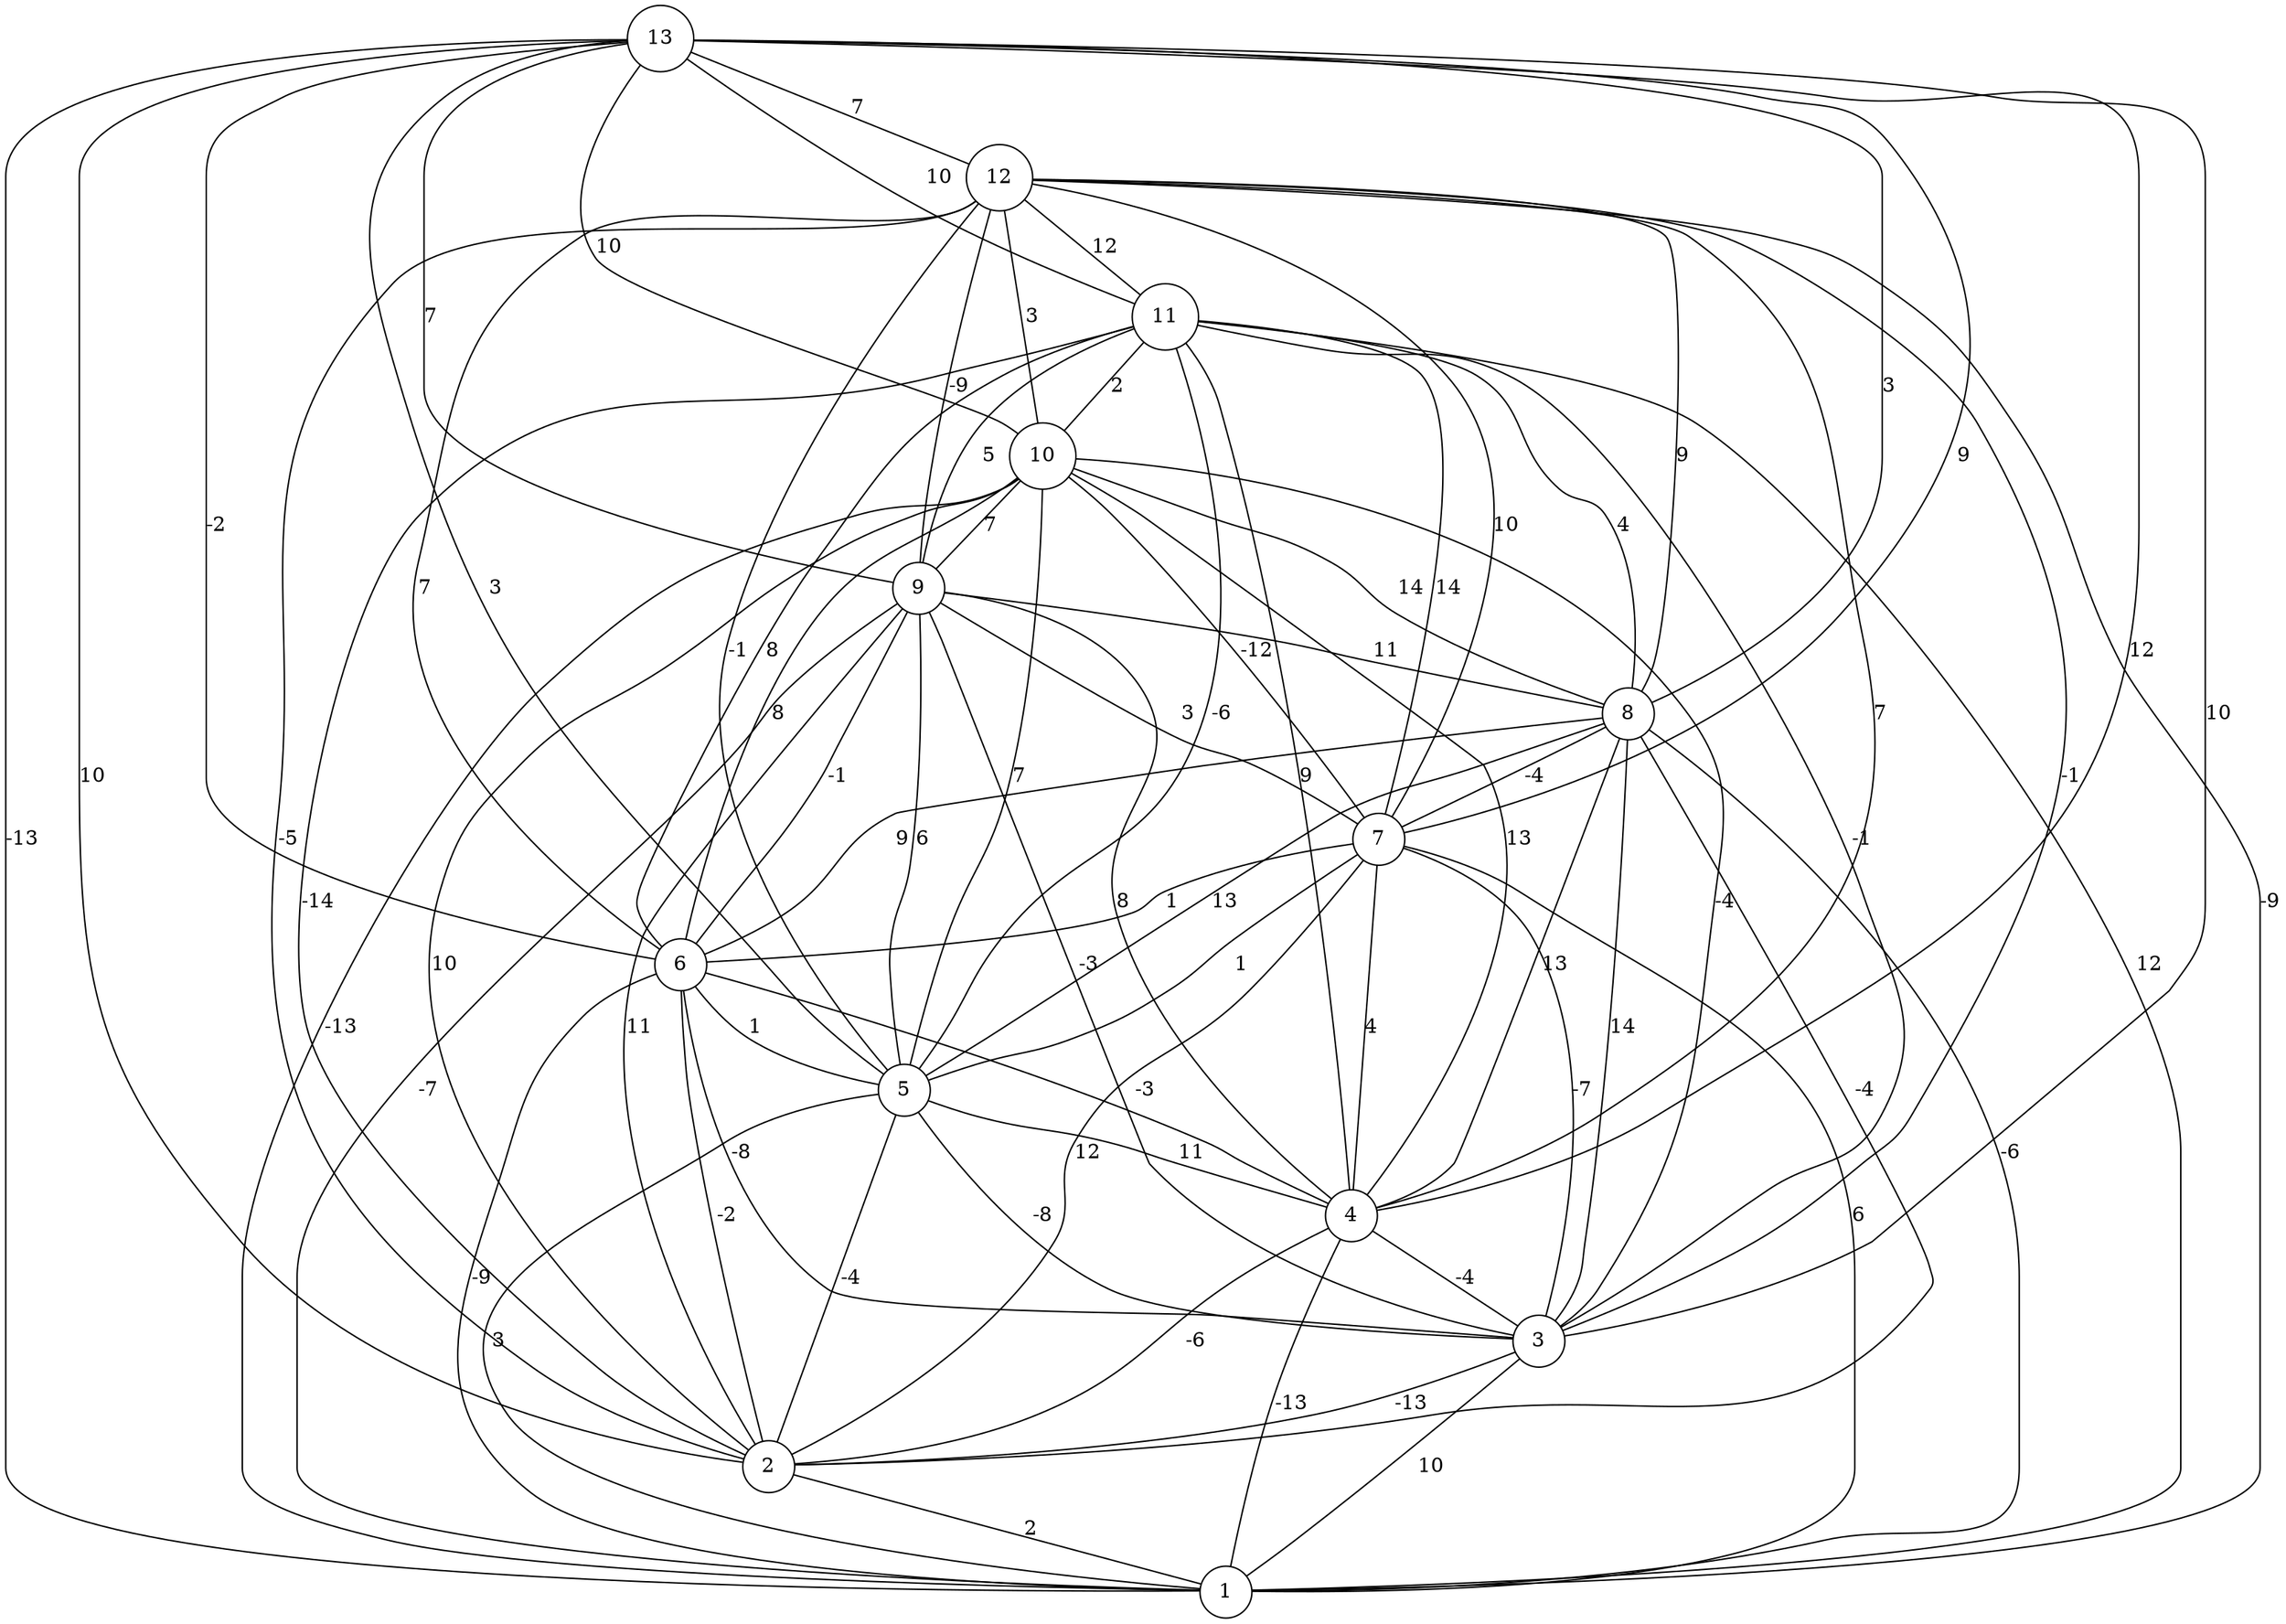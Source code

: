 graph { 
	 fontname="Helvetica,Arial,sans-serif" 
	 node [shape = circle]; 
	 13 -- 1 [label = "-13"];
	 13 -- 2 [label = "10"];
	 13 -- 3 [label = "10"];
	 13 -- 4 [label = "12"];
	 13 -- 5 [label = "3"];
	 13 -- 6 [label = "-2"];
	 13 -- 7 [label = "9"];
	 13 -- 8 [label = "3"];
	 13 -- 9 [label = "7"];
	 13 -- 10 [label = "10"];
	 13 -- 11 [label = "10"];
	 13 -- 12 [label = "7"];
	 12 -- 1 [label = "-9"];
	 12 -- 2 [label = "-5"];
	 12 -- 3 [label = "-1"];
	 12 -- 4 [label = "7"];
	 12 -- 5 [label = "-1"];
	 12 -- 6 [label = "7"];
	 12 -- 7 [label = "10"];
	 12 -- 8 [label = "9"];
	 12 -- 9 [label = "-9"];
	 12 -- 10 [label = "3"];
	 12 -- 11 [label = "12"];
	 11 -- 1 [label = "12"];
	 11 -- 2 [label = "-14"];
	 11 -- 3 [label = "-1"];
	 11 -- 4 [label = "9"];
	 11 -- 5 [label = "-6"];
	 11 -- 6 [label = "8"];
	 11 -- 7 [label = "14"];
	 11 -- 8 [label = "4"];
	 11 -- 9 [label = "5"];
	 11 -- 10 [label = "2"];
	 10 -- 1 [label = "-13"];
	 10 -- 2 [label = "10"];
	 10 -- 3 [label = "-4"];
	 10 -- 4 [label = "13"];
	 10 -- 5 [label = "7"];
	 10 -- 6 [label = "8"];
	 10 -- 7 [label = "-12"];
	 10 -- 8 [label = "14"];
	 10 -- 9 [label = "7"];
	 9 -- 1 [label = "-7"];
	 9 -- 2 [label = "11"];
	 9 -- 3 [label = "-3"];
	 9 -- 4 [label = "8"];
	 9 -- 5 [label = "6"];
	 9 -- 6 [label = "-1"];
	 9 -- 7 [label = "3"];
	 9 -- 8 [label = "11"];
	 8 -- 1 [label = "-6"];
	 8 -- 2 [label = "-4"];
	 8 -- 3 [label = "14"];
	 8 -- 4 [label = "13"];
	 8 -- 5 [label = "13"];
	 8 -- 6 [label = "9"];
	 8 -- 7 [label = "-4"];
	 7 -- 1 [label = "6"];
	 7 -- 2 [label = "12"];
	 7 -- 3 [label = "-7"];
	 7 -- 4 [label = "4"];
	 7 -- 5 [label = "1"];
	 7 -- 6 [label = "1"];
	 6 -- 1 [label = "-9"];
	 6 -- 2 [label = "-2"];
	 6 -- 3 [label = "-8"];
	 6 -- 4 [label = "-3"];
	 6 -- 5 [label = "1"];
	 5 -- 1 [label = "3"];
	 5 -- 2 [label = "-4"];
	 5 -- 3 [label = "-8"];
	 5 -- 4 [label = "11"];
	 4 -- 1 [label = "-13"];
	 4 -- 2 [label = "-6"];
	 4 -- 3 [label = "-4"];
	 3 -- 1 [label = "10"];
	 3 -- 2 [label = "-13"];
	 2 -- 1 [label = "2"];
	 1;
	 2;
	 3;
	 4;
	 5;
	 6;
	 7;
	 8;
	 9;
	 10;
	 11;
	 12;
	 13;
}
